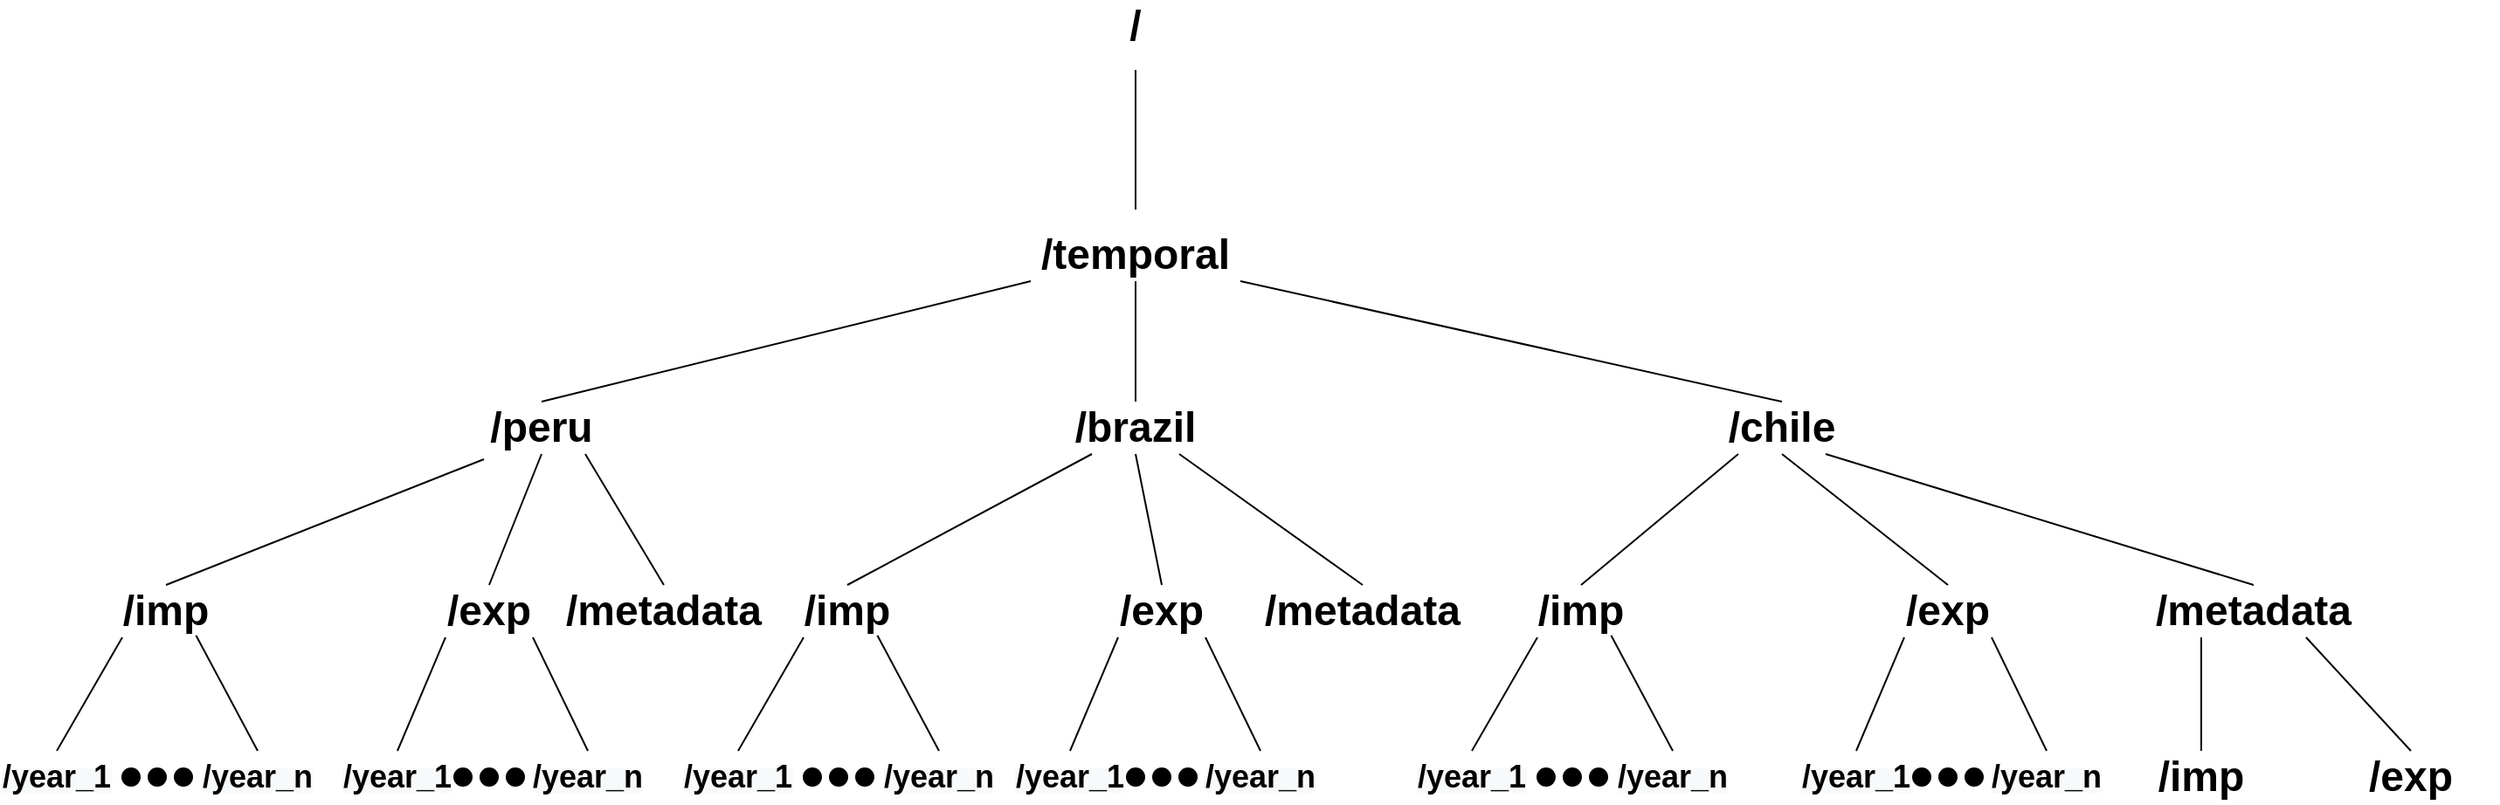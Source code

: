 <mxfile version="17.2.4" type="device"><diagram name="Page-1" id="10a91c8b-09ff-31b1-d368-03940ed4cc9e"><mxGraphModel dx="2681" dy="797" grid="1" gridSize="10" guides="1" tooltips="1" connect="1" arrows="1" fold="1" page="1" pageScale="1" pageWidth="1100" pageHeight="850" background="none" math="0" shadow="0"><root><mxCell id="0"/><mxCell id="1" parent="0"/><mxCell id="62893188c0fa7362-5" value="" style="rounded=0;html=1;labelBackgroundColor=none;startArrow=none;startFill=0;startSize=5;endArrow=none;endFill=0;endSize=5;jettySize=auto;orthogonalLoop=1;strokeWidth=1;fontFamily=Verdana;fontSize=12" parent="1" edge="1"><mxGeometry x="-0.359" y="-11" relative="1" as="geometry"><mxPoint as="offset"/><mxPoint x="490" y="100" as="sourcePoint"/><mxPoint x="490" y="180" as="targetPoint"/></mxGeometry></mxCell><mxCell id="62893188c0fa7362-14" value="" style="rounded=0;html=1;labelBackgroundColor=none;startArrow=none;startFill=0;startSize=5;endArrow=none;endFill=0;endSize=5;jettySize=auto;orthogonalLoop=1;strokeWidth=1;fontFamily=Verdana;fontSize=12;exitX=0;exitY=1;exitDx=0;exitDy=0;entryX=0.5;entryY=0;entryDx=0;entryDy=0;" parent="1" source="GiCoj8ulT7M_KBGrPp-r-3" target="GiCoj8ulT7M_KBGrPp-r-5" edge="1"><mxGeometry x="-0.2" y="-14" relative="1" as="geometry"><mxPoint as="offset"/><mxPoint x="440" y="230" as="sourcePoint"/><mxPoint x="330" y="280" as="targetPoint"/></mxGeometry></mxCell><mxCell id="62893188c0fa7362-15" value="" style="rounded=0;html=1;labelBackgroundColor=none;startArrow=none;startFill=0;startSize=5;endArrow=none;endFill=0;endSize=5;jettySize=auto;orthogonalLoop=1;strokeWidth=1;fontFamily=Verdana;fontSize=12;exitX=0.5;exitY=1;exitDx=0;exitDy=0;entryX=0.5;entryY=0;entryDx=0;entryDy=0;" parent="1" source="GiCoj8ulT7M_KBGrPp-r-3" target="GiCoj8ulT7M_KBGrPp-r-7" edge="1"><mxGeometry x="-0.2" y="14" relative="1" as="geometry"><mxPoint as="offset"/><mxPoint x="520" y="230" as="sourcePoint"/><mxPoint x="490" y="280" as="targetPoint"/></mxGeometry></mxCell><mxCell id="GiCoj8ulT7M_KBGrPp-r-1" value="&lt;font style=&quot;font-size: 24px&quot;&gt;&lt;b&gt;/&lt;/b&gt;&lt;/font&gt;" style="text;html=1;strokeColor=none;fillColor=none;align=center;verticalAlign=middle;whiteSpace=wrap;rounded=0;" parent="1" vertex="1"><mxGeometry x="460" y="60" width="60" height="30" as="geometry"/></mxCell><mxCell id="GiCoj8ulT7M_KBGrPp-r-3" value="&lt;font style=&quot;font-size: 24px&quot;&gt;&lt;b&gt;/temporal&lt;/b&gt;&lt;/font&gt;" style="text;html=1;strokeColor=none;fillColor=none;align=center;verticalAlign=middle;whiteSpace=wrap;rounded=0;" parent="1" vertex="1"><mxGeometry x="430" y="191" width="120" height="30" as="geometry"/></mxCell><mxCell id="GiCoj8ulT7M_KBGrPp-r-5" value="&lt;font style=&quot;font-size: 24px&quot;&gt;&lt;b&gt;/peru&lt;/b&gt;&lt;/font&gt;" style="text;html=1;strokeColor=none;fillColor=none;align=center;verticalAlign=middle;whiteSpace=wrap;rounded=0;" parent="1" vertex="1"><mxGeometry x="100" y="290" width="100" height="30" as="geometry"/></mxCell><mxCell id="GiCoj8ulT7M_KBGrPp-r-6" value="" style="rounded=0;html=1;labelBackgroundColor=none;startArrow=none;startFill=0;startSize=5;endArrow=none;endFill=0;endSize=5;jettySize=auto;orthogonalLoop=1;strokeWidth=1;fontFamily=Verdana;fontSize=12;exitX=1;exitY=1;exitDx=0;exitDy=0;entryX=0.5;entryY=0;entryDx=0;entryDy=0;" parent="1" source="GiCoj8ulT7M_KBGrPp-r-3" target="GiCoj8ulT7M_KBGrPp-r-8" edge="1"><mxGeometry x="-0.2" y="-14" relative="1" as="geometry"><mxPoint as="offset"/><mxPoint x="440" y="231" as="sourcePoint"/><mxPoint x="670" y="280" as="targetPoint"/></mxGeometry></mxCell><mxCell id="GiCoj8ulT7M_KBGrPp-r-7" value="&lt;font style=&quot;font-size: 24px&quot;&gt;&lt;b&gt;/brazil&lt;/b&gt;&lt;/font&gt;" style="text;html=1;strokeColor=none;fillColor=none;align=center;verticalAlign=middle;whiteSpace=wrap;rounded=0;" parent="1" vertex="1"><mxGeometry x="440" y="290" width="100" height="30" as="geometry"/></mxCell><mxCell id="GiCoj8ulT7M_KBGrPp-r-8" value="&lt;font style=&quot;font-size: 24px&quot;&gt;&lt;b&gt;/chile&lt;/b&gt;&lt;/font&gt;" style="text;html=1;strokeColor=none;fillColor=none;align=center;verticalAlign=middle;whiteSpace=wrap;rounded=0;" parent="1" vertex="1"><mxGeometry x="810" y="290" width="100" height="30" as="geometry"/></mxCell><mxCell id="GiCoj8ulT7M_KBGrPp-r-14" value="&lt;font style=&quot;font-size: 24px&quot;&gt;&lt;b&gt;/imp&lt;/b&gt;&lt;/font&gt;" style="text;html=1;strokeColor=none;fillColor=none;align=center;verticalAlign=middle;whiteSpace=wrap;rounded=0;" parent="1" vertex="1"><mxGeometry x="1050" y="490" width="100" height="30" as="geometry"/></mxCell><mxCell id="GiCoj8ulT7M_KBGrPp-r-16" value="&lt;font style=&quot;font-size: 24px&quot;&gt;&lt;b&gt;/exp&lt;/b&gt;&lt;/font&gt;" style="text;html=1;strokeColor=none;fillColor=none;align=center;verticalAlign=middle;whiteSpace=wrap;rounded=0;" parent="1" vertex="1"><mxGeometry x="1170" y="490" width="100" height="30" as="geometry"/></mxCell><mxCell id="GiCoj8ulT7M_KBGrPp-r-19" value="&lt;font style=&quot;font-size: 24px&quot;&gt;&lt;b&gt;/metadata&lt;/b&gt;&lt;/font&gt;" style="text;html=1;strokeColor=none;fillColor=none;align=center;verticalAlign=middle;whiteSpace=wrap;rounded=0;" parent="1" vertex="1"><mxGeometry x="1070" y="395" width="120" height="30" as="geometry"/></mxCell><mxCell id="GiCoj8ulT7M_KBGrPp-r-20" value="&lt;font style=&quot;font-size: 24px&quot;&gt;&lt;b&gt;/metadata&lt;/b&gt;&lt;/font&gt;" style="text;html=1;strokeColor=none;fillColor=none;align=center;verticalAlign=middle;whiteSpace=wrap;rounded=0;" parent="1" vertex="1"><mxGeometry x="560" y="395" width="120" height="30" as="geometry"/></mxCell><mxCell id="GiCoj8ulT7M_KBGrPp-r-22" value="" style="rounded=0;html=1;labelBackgroundColor=none;startArrow=none;startFill=0;startSize=5;endArrow=none;endFill=0;endSize=5;jettySize=auto;orthogonalLoop=1;strokeWidth=1;fontFamily=Verdana;fontSize=12;exitX=0.75;exitY=1;exitDx=0;exitDy=0;entryX=0.5;entryY=0;entryDx=0;entryDy=0;" parent="1" source="GiCoj8ulT7M_KBGrPp-r-5" target="GiCoj8ulT7M_KBGrPp-r-21" edge="1"><mxGeometry x="-0.284" y="12" relative="1" as="geometry"><mxPoint as="offset"/><mxPoint x="210" y="330" as="sourcePoint"/><mxPoint x="290" y="420" as="targetPoint"/></mxGeometry></mxCell><mxCell id="GiCoj8ulT7M_KBGrPp-r-26" value="" style="rounded=0;html=1;labelBackgroundColor=none;startArrow=none;startFill=0;startSize=5;endArrow=none;endFill=0;endSize=5;jettySize=auto;orthogonalLoop=1;strokeWidth=1;fontFamily=Verdana;fontSize=12;exitX=0.75;exitY=1;exitDx=0;exitDy=0;entryX=0.5;entryY=0;entryDx=0;entryDy=0;" parent="1" source="GiCoj8ulT7M_KBGrPp-r-7" target="GiCoj8ulT7M_KBGrPp-r-20" edge="1"><mxGeometry x="-0.2" y="14" relative="1" as="geometry"><mxPoint as="offset"/><mxPoint x="520" y="251" as="sourcePoint"/><mxPoint x="520" y="320" as="targetPoint"/></mxGeometry></mxCell><mxCell id="GiCoj8ulT7M_KBGrPp-r-27" value="" style="rounded=0;html=1;labelBackgroundColor=none;startArrow=none;startFill=0;startSize=5;endArrow=none;endFill=0;endSize=5;jettySize=auto;orthogonalLoop=1;strokeWidth=1;fontFamily=Verdana;fontSize=12;exitX=0.5;exitY=1;exitDx=0;exitDy=0;entryX=0.5;entryY=0;entryDx=0;entryDy=0;" parent="1" source="GiCoj8ulT7M_KBGrPp-r-8" target="dWImugO-Nx44Brqy63pq-47" edge="1"><mxGeometry x="-0.2" y="14" relative="1" as="geometry"><mxPoint as="offset"/><mxPoint x="720" y="261" as="sourcePoint"/><mxPoint x="864" y="395.99" as="targetPoint"/></mxGeometry></mxCell><mxCell id="GiCoj8ulT7M_KBGrPp-r-28" value="" style="rounded=0;html=1;labelBackgroundColor=none;startArrow=none;startFill=0;startSize=5;endArrow=none;endFill=0;endSize=5;jettySize=auto;orthogonalLoop=1;strokeWidth=1;fontFamily=Verdana;fontSize=12;exitX=0.25;exitY=1;exitDx=0;exitDy=0;entryX=0.5;entryY=0;entryDx=0;entryDy=0;" parent="1" source="GiCoj8ulT7M_KBGrPp-r-8" target="dWImugO-Nx44Brqy63pq-56" edge="1"><mxGeometry x="-0.2" y="14" relative="1" as="geometry"><mxPoint as="offset"/><mxPoint x="730" y="271" as="sourcePoint"/><mxPoint x="750" y="395" as="targetPoint"/></mxGeometry></mxCell><mxCell id="GiCoj8ulT7M_KBGrPp-r-29" value="" style="rounded=0;html=1;labelBackgroundColor=none;startArrow=none;startFill=0;startSize=5;endArrow=none;endFill=0;endSize=5;jettySize=auto;orthogonalLoop=1;strokeWidth=1;fontFamily=Verdana;fontSize=12;exitX=0.75;exitY=1;exitDx=0;exitDy=0;entryX=0.5;entryY=0;entryDx=0;entryDy=0;" parent="1" source="GiCoj8ulT7M_KBGrPp-r-8" target="GiCoj8ulT7M_KBGrPp-r-19" edge="1"><mxGeometry x="-0.2" y="14" relative="1" as="geometry"><mxPoint as="offset"/><mxPoint x="740" y="281" as="sourcePoint"/><mxPoint x="740" y="350" as="targetPoint"/></mxGeometry></mxCell><mxCell id="GiCoj8ulT7M_KBGrPp-r-30" value="" style="rounded=0;html=1;labelBackgroundColor=none;startArrow=none;startFill=0;startSize=5;endArrow=none;endFill=0;endSize=5;jettySize=auto;orthogonalLoop=1;strokeWidth=1;fontFamily=Verdana;fontSize=12;exitX=0.25;exitY=1;exitDx=0;exitDy=0;entryX=0.5;entryY=0;entryDx=0;entryDy=0;" parent="1" source="GiCoj8ulT7M_KBGrPp-r-19" target="GiCoj8ulT7M_KBGrPp-r-14" edge="1"><mxGeometry x="-0.2" y="14" relative="1" as="geometry"><mxPoint as="offset"/><mxPoint x="750" y="291" as="sourcePoint"/><mxPoint x="750" y="360" as="targetPoint"/></mxGeometry></mxCell><mxCell id="GiCoj8ulT7M_KBGrPp-r-31" value="" style="rounded=0;html=1;labelBackgroundColor=none;startArrow=none;startFill=0;startSize=5;endArrow=none;endFill=0;endSize=5;jettySize=auto;orthogonalLoop=1;strokeWidth=1;fontFamily=Verdana;fontSize=12;exitX=0.75;exitY=1;exitDx=0;exitDy=0;entryX=0.5;entryY=0;entryDx=0;entryDy=0;" parent="1" source="GiCoj8ulT7M_KBGrPp-r-19" target="GiCoj8ulT7M_KBGrPp-r-16" edge="1"><mxGeometry x="-0.2" y="14" relative="1" as="geometry"><mxPoint as="offset"/><mxPoint x="760" y="301" as="sourcePoint"/><mxPoint x="760" y="370" as="targetPoint"/></mxGeometry></mxCell><mxCell id="dWImugO-Nx44Brqy63pq-16" value="" style="group" vertex="1" connectable="0" parent="1"><mxGeometry x="-160" y="395" width="180" height="125" as="geometry"/></mxCell><mxCell id="GiCoj8ulT7M_KBGrPp-r-11" value="&lt;font style=&quot;font-size: 24px&quot;&gt;&lt;b&gt;/imp&lt;/b&gt;&lt;/font&gt;" style="text;html=1;strokeColor=none;fillColor=none;align=center;verticalAlign=middle;whiteSpace=wrap;rounded=0;" parent="dWImugO-Nx44Brqy63pq-16" vertex="1"><mxGeometry x="45" width="100" height="30" as="geometry"/></mxCell><mxCell id="GiCoj8ulT7M_KBGrPp-r-33" value="" style="rounded=0;html=1;labelBackgroundColor=none;startArrow=none;startFill=0;startSize=5;endArrow=none;endFill=0;endSize=5;jettySize=auto;orthogonalLoop=1;strokeWidth=1;fontFamily=Verdana;fontSize=12;exitX=0.25;exitY=1;exitDx=0;exitDy=0;entryX=0.5;entryY=0;entryDx=0;entryDy=0;" parent="dWImugO-Nx44Brqy63pq-16" source="GiCoj8ulT7M_KBGrPp-r-11" target="GiCoj8ulT7M_KBGrPp-r-34" edge="1"><mxGeometry x="-0.2" y="-14" relative="1" as="geometry"><mxPoint as="offset"/><mxPoint x="132" y="39" as="sourcePoint"/><mxPoint x="95" y="55" as="targetPoint"/></mxGeometry></mxCell><mxCell id="GiCoj8ulT7M_KBGrPp-r-34" value="&lt;b style=&quot;color: rgb(0 , 0 , 0) ; font-family: &amp;#34;helvetica&amp;#34; ; font-style: normal ; letter-spacing: normal ; text-align: center ; text-indent: 0px ; text-transform: none ; word-spacing: 0px ; background-color: rgb(248 , 249 , 250)&quot;&gt;&lt;font style=&quot;font-size: 18px&quot;&gt;/year_1&lt;/font&gt;&lt;/b&gt;" style="text;html=1;strokeColor=none;fillColor=none;align=center;verticalAlign=middle;whiteSpace=wrap;rounded=0;" parent="dWImugO-Nx44Brqy63pq-16" vertex="1"><mxGeometry y="95" width="65" height="30" as="geometry"/></mxCell><mxCell id="dWImugO-Nx44Brqy63pq-1" value="&lt;b style=&quot;color: rgb(0 , 0 , 0) ; font-family: &amp;#34;helvetica&amp;#34; ; font-style: normal ; letter-spacing: normal ; text-align: center ; text-indent: 0px ; text-transform: none ; word-spacing: 0px ; background-color: rgb(248 , 249 , 250)&quot;&gt;&lt;font style=&quot;font-size: 18px&quot;&gt;/year_n&lt;/font&gt;&lt;/b&gt;" style="text;html=1;strokeColor=none;fillColor=none;align=center;verticalAlign=middle;whiteSpace=wrap;rounded=0;" vertex="1" parent="dWImugO-Nx44Brqy63pq-16"><mxGeometry x="115" y="95" width="65" height="30" as="geometry"/></mxCell><mxCell id="dWImugO-Nx44Brqy63pq-2" value="" style="endArrow=none;html=1;rounded=0;entryX=0.5;entryY=0;entryDx=0;entryDy=0;exitX=0.672;exitY=0.962;exitDx=0;exitDy=0;exitPerimeter=0;" edge="1" parent="dWImugO-Nx44Brqy63pq-16" source="GiCoj8ulT7M_KBGrPp-r-11" target="dWImugO-Nx44Brqy63pq-1"><mxGeometry width="50" height="50" relative="1" as="geometry"><mxPoint x="115" y="35" as="sourcePoint"/><mxPoint x="505" y="-15" as="targetPoint"/></mxGeometry></mxCell><mxCell id="dWImugO-Nx44Brqy63pq-5" value="" style="ellipse;whiteSpace=wrap;html=1;aspect=fixed;shadow=0;fillColor=#000000;" vertex="1" parent="dWImugO-Nx44Brqy63pq-16"><mxGeometry x="85" y="105" width="10" height="10" as="geometry"/></mxCell><mxCell id="dWImugO-Nx44Brqy63pq-6" value="" style="ellipse;whiteSpace=wrap;html=1;aspect=fixed;shadow=0;fillColor=#000000;" vertex="1" parent="dWImugO-Nx44Brqy63pq-16"><mxGeometry x="100" y="105" width="10" height="10" as="geometry"/></mxCell><mxCell id="dWImugO-Nx44Brqy63pq-7" value="" style="ellipse;whiteSpace=wrap;html=1;aspect=fixed;shadow=0;fillColor=#000000;" vertex="1" parent="dWImugO-Nx44Brqy63pq-16"><mxGeometry x="70" y="105" width="10" height="10" as="geometry"/></mxCell><mxCell id="dWImugO-Nx44Brqy63pq-24" value="" style="group" vertex="1" connectable="0" parent="1"><mxGeometry x="35" y="395" width="245" height="125" as="geometry"/></mxCell><mxCell id="GiCoj8ulT7M_KBGrPp-r-9" value="" style="rounded=0;html=1;labelBackgroundColor=none;startArrow=none;startFill=0;startSize=5;endArrow=none;endFill=0;endSize=5;jettySize=auto;orthogonalLoop=1;strokeWidth=1;fontFamily=Verdana;fontSize=12;exitX=0.17;exitY=1.1;exitDx=0;exitDy=0;entryX=0.5;entryY=0;entryDx=0;entryDy=0;exitPerimeter=0;" parent="dWImugO-Nx44Brqy63pq-24" source="GiCoj8ulT7M_KBGrPp-r-5" target="GiCoj8ulT7M_KBGrPp-r-11" edge="1"><mxGeometry x="-0.2" y="-14" relative="1" as="geometry"><mxPoint as="offset"/><mxPoint x="215" y="-75" as="sourcePoint"/><mxPoint x="115" y="-6" as="targetPoint"/></mxGeometry></mxCell><mxCell id="GiCoj8ulT7M_KBGrPp-r-18" value="&lt;font style=&quot;font-size: 24px&quot;&gt;&lt;b&gt;/exp&lt;/b&gt;&lt;/font&gt;" style="text;html=1;strokeColor=none;fillColor=none;align=center;verticalAlign=middle;whiteSpace=wrap;rounded=0;" parent="dWImugO-Nx44Brqy63pq-24" vertex="1"><mxGeometry x="35" width="100" height="30" as="geometry"/></mxCell><mxCell id="dWImugO-Nx44Brqy63pq-17" value="" style="rounded=0;html=1;labelBackgroundColor=none;startArrow=none;startFill=0;startSize=5;endArrow=none;endFill=0;endSize=5;jettySize=auto;orthogonalLoop=1;strokeWidth=1;fontFamily=Verdana;fontSize=12;exitX=0.25;exitY=1;exitDx=0;exitDy=0;entryX=0.5;entryY=0;entryDx=0;entryDy=0;" edge="1" parent="dWImugO-Nx44Brqy63pq-24" target="dWImugO-Nx44Brqy63pq-18" source="GiCoj8ulT7M_KBGrPp-r-18"><mxGeometry x="-0.2" y="-14" relative="1" as="geometry"><mxPoint as="offset"/><mxPoint x="95" y="31.14" as="sourcePoint"/><mxPoint x="230" y="-333.86" as="targetPoint"/></mxGeometry></mxCell><mxCell id="dWImugO-Nx44Brqy63pq-18" value="&lt;b style=&quot;color: rgb(0 , 0 , 0) ; font-family: &amp;#34;helvetica&amp;#34; ; font-style: normal ; letter-spacing: normal ; text-align: center ; text-indent: 0px ; text-transform: none ; word-spacing: 0px ; background-color: rgb(248 , 249 , 250)&quot;&gt;&lt;font style=&quot;font-size: 18px&quot;&gt;/year_1&lt;/font&gt;&lt;/b&gt;" style="text;html=1;strokeColor=none;fillColor=none;align=center;verticalAlign=middle;whiteSpace=wrap;rounded=0;" vertex="1" parent="dWImugO-Nx44Brqy63pq-24"><mxGeometry y="95" width="65" height="30" as="geometry"/></mxCell><mxCell id="dWImugO-Nx44Brqy63pq-19" value="&lt;b style=&quot;color: rgb(0 , 0 , 0) ; font-family: &amp;#34;helvetica&amp;#34; ; font-style: normal ; letter-spacing: normal ; text-align: center ; text-indent: 0px ; text-transform: none ; word-spacing: 0px ; background-color: rgb(248 , 249 , 250)&quot;&gt;&lt;font style=&quot;font-size: 18px&quot;&gt;/year_n&lt;/font&gt;&lt;/b&gt;" style="text;html=1;strokeColor=none;fillColor=none;align=center;verticalAlign=middle;whiteSpace=wrap;rounded=0;" vertex="1" parent="dWImugO-Nx44Brqy63pq-24"><mxGeometry x="109" y="95" width="65" height="30" as="geometry"/></mxCell><mxCell id="dWImugO-Nx44Brqy63pq-20" value="" style="endArrow=none;html=1;rounded=0;entryX=0.5;entryY=0;entryDx=0;entryDy=0;exitX=0.75;exitY=1;exitDx=0;exitDy=0;" edge="1" parent="dWImugO-Nx44Brqy63pq-24" target="dWImugO-Nx44Brqy63pq-19" source="GiCoj8ulT7M_KBGrPp-r-18"><mxGeometry width="50" height="50" relative="1" as="geometry"><mxPoint x="137.2" y="30" as="sourcePoint"/><mxPoint x="640" y="-403.86" as="targetPoint"/></mxGeometry></mxCell><mxCell id="dWImugO-Nx44Brqy63pq-21" value="" style="ellipse;whiteSpace=wrap;html=1;aspect=fixed;shadow=0;fillColor=#000000;" vertex="1" parent="dWImugO-Nx44Brqy63pq-24"><mxGeometry x="80" y="105" width="10" height="10" as="geometry"/></mxCell><mxCell id="dWImugO-Nx44Brqy63pq-22" value="" style="ellipse;whiteSpace=wrap;html=1;aspect=fixed;shadow=0;fillColor=#000000;" vertex="1" parent="dWImugO-Nx44Brqy63pq-24"><mxGeometry x="95" y="105" width="10" height="10" as="geometry"/></mxCell><mxCell id="dWImugO-Nx44Brqy63pq-23" value="" style="ellipse;whiteSpace=wrap;html=1;aspect=fixed;shadow=0;fillColor=#000000;" vertex="1" parent="dWImugO-Nx44Brqy63pq-24"><mxGeometry x="65" y="105" width="10" height="10" as="geometry"/></mxCell><mxCell id="GiCoj8ulT7M_KBGrPp-r-21" value="&lt;font style=&quot;font-size: 24px&quot;&gt;&lt;b&gt;/metadata&lt;/b&gt;&lt;/font&gt;" style="text;html=1;strokeColor=none;fillColor=none;align=center;verticalAlign=middle;whiteSpace=wrap;rounded=0;" parent="dWImugO-Nx44Brqy63pq-24" vertex="1"><mxGeometry x="125" width="120" height="30" as="geometry"/></mxCell><mxCell id="62893188c0fa7362-19" value="" style="rounded=0;html=1;labelBackgroundColor=none;startArrow=none;startFill=0;startSize=5;endArrow=none;endFill=0;endSize=5;jettySize=auto;orthogonalLoop=1;strokeWidth=1;fontFamily=Verdana;fontSize=12;exitX=0.5;exitY=1;exitDx=0;exitDy=0;entryX=0.5;entryY=0;entryDx=0;entryDy=0;" parent="1" source="GiCoj8ulT7M_KBGrPp-r-5" target="GiCoj8ulT7M_KBGrPp-r-18" edge="1"><mxGeometry x="-0.284" y="12" relative="1" as="geometry"><mxPoint as="offset"/><mxPoint x="339.348" y="-55" as="sourcePoint"/><mxPoint x="245" y="-5" as="targetPoint"/></mxGeometry></mxCell><mxCell id="dWImugO-Nx44Brqy63pq-25" value="" style="group" vertex="1" connectable="0" parent="1"><mxGeometry x="420" y="395" width="174" height="125" as="geometry"/></mxCell><mxCell id="dWImugO-Nx44Brqy63pq-27" value="&lt;font style=&quot;font-size: 24px&quot;&gt;&lt;b&gt;/exp&lt;/b&gt;&lt;/font&gt;" style="text;html=1;strokeColor=none;fillColor=none;align=center;verticalAlign=middle;whiteSpace=wrap;rounded=0;" vertex="1" parent="dWImugO-Nx44Brqy63pq-25"><mxGeometry x="35" width="100" height="30" as="geometry"/></mxCell><mxCell id="dWImugO-Nx44Brqy63pq-28" value="" style="rounded=0;html=1;labelBackgroundColor=none;startArrow=none;startFill=0;startSize=5;endArrow=none;endFill=0;endSize=5;jettySize=auto;orthogonalLoop=1;strokeWidth=1;fontFamily=Verdana;fontSize=12;exitX=0.25;exitY=1;exitDx=0;exitDy=0;entryX=0.5;entryY=0;entryDx=0;entryDy=0;" edge="1" parent="dWImugO-Nx44Brqy63pq-25" source="dWImugO-Nx44Brqy63pq-27" target="dWImugO-Nx44Brqy63pq-29"><mxGeometry x="-0.2" y="-14" relative="1" as="geometry"><mxPoint as="offset"/><mxPoint x="95" y="31.14" as="sourcePoint"/><mxPoint x="230" y="-333.86" as="targetPoint"/></mxGeometry></mxCell><mxCell id="dWImugO-Nx44Brqy63pq-29" value="&lt;b style=&quot;color: rgb(0 , 0 , 0) ; font-family: &amp;#34;helvetica&amp;#34; ; font-style: normal ; letter-spacing: normal ; text-align: center ; text-indent: 0px ; text-transform: none ; word-spacing: 0px ; background-color: rgb(248 , 249 , 250)&quot;&gt;&lt;font style=&quot;font-size: 18px&quot;&gt;/year_1&lt;/font&gt;&lt;/b&gt;" style="text;html=1;strokeColor=none;fillColor=none;align=center;verticalAlign=middle;whiteSpace=wrap;rounded=0;" vertex="1" parent="dWImugO-Nx44Brqy63pq-25"><mxGeometry y="95" width="65" height="30" as="geometry"/></mxCell><mxCell id="dWImugO-Nx44Brqy63pq-30" value="&lt;b style=&quot;color: rgb(0 , 0 , 0) ; font-family: &amp;#34;helvetica&amp;#34; ; font-style: normal ; letter-spacing: normal ; text-align: center ; text-indent: 0px ; text-transform: none ; word-spacing: 0px ; background-color: rgb(248 , 249 , 250)&quot;&gt;&lt;font style=&quot;font-size: 18px&quot;&gt;/year_n&lt;/font&gt;&lt;/b&gt;" style="text;html=1;strokeColor=none;fillColor=none;align=center;verticalAlign=middle;whiteSpace=wrap;rounded=0;" vertex="1" parent="dWImugO-Nx44Brqy63pq-25"><mxGeometry x="109" y="95" width="65" height="30" as="geometry"/></mxCell><mxCell id="dWImugO-Nx44Brqy63pq-31" value="" style="endArrow=none;html=1;rounded=0;entryX=0.5;entryY=0;entryDx=0;entryDy=0;exitX=0.75;exitY=1;exitDx=0;exitDy=0;" edge="1" parent="dWImugO-Nx44Brqy63pq-25" source="dWImugO-Nx44Brqy63pq-27" target="dWImugO-Nx44Brqy63pq-30"><mxGeometry width="50" height="50" relative="1" as="geometry"><mxPoint x="137.2" y="30" as="sourcePoint"/><mxPoint x="640" y="-403.86" as="targetPoint"/></mxGeometry></mxCell><mxCell id="dWImugO-Nx44Brqy63pq-32" value="" style="ellipse;whiteSpace=wrap;html=1;aspect=fixed;shadow=0;fillColor=#000000;" vertex="1" parent="dWImugO-Nx44Brqy63pq-25"><mxGeometry x="80" y="105" width="10" height="10" as="geometry"/></mxCell><mxCell id="dWImugO-Nx44Brqy63pq-33" value="" style="ellipse;whiteSpace=wrap;html=1;aspect=fixed;shadow=0;fillColor=#000000;" vertex="1" parent="dWImugO-Nx44Brqy63pq-25"><mxGeometry x="95" y="105" width="10" height="10" as="geometry"/></mxCell><mxCell id="dWImugO-Nx44Brqy63pq-34" value="" style="ellipse;whiteSpace=wrap;html=1;aspect=fixed;shadow=0;fillColor=#000000;" vertex="1" parent="dWImugO-Nx44Brqy63pq-25"><mxGeometry x="65" y="105" width="10" height="10" as="geometry"/></mxCell><mxCell id="dWImugO-Nx44Brqy63pq-26" value="" style="rounded=0;html=1;labelBackgroundColor=none;startArrow=none;startFill=0;startSize=5;endArrow=none;endFill=0;endSize=5;jettySize=auto;orthogonalLoop=1;strokeWidth=1;fontFamily=Verdana;fontSize=12;exitX=0.5;exitY=1;exitDx=0;exitDy=0;entryX=0.5;entryY=0;entryDx=0;entryDy=0;" edge="1" parent="1" source="GiCoj8ulT7M_KBGrPp-r-7" target="dWImugO-Nx44Brqy63pq-27"><mxGeometry x="-0.2" y="-14" relative="1" as="geometry"><mxPoint as="offset"/><mxPoint x="615" y="305" as="sourcePoint"/><mxPoint x="515" y="374" as="targetPoint"/></mxGeometry></mxCell><mxCell id="dWImugO-Nx44Brqy63pq-36" value="" style="group" vertex="1" connectable="0" parent="1"><mxGeometry x="230" y="395" width="180" height="125" as="geometry"/></mxCell><mxCell id="dWImugO-Nx44Brqy63pq-37" value="&lt;font style=&quot;font-size: 24px&quot;&gt;&lt;b&gt;/imp&lt;/b&gt;&lt;/font&gt;" style="text;html=1;strokeColor=none;fillColor=none;align=center;verticalAlign=middle;whiteSpace=wrap;rounded=0;" vertex="1" parent="dWImugO-Nx44Brqy63pq-36"><mxGeometry x="45" width="100" height="30" as="geometry"/></mxCell><mxCell id="dWImugO-Nx44Brqy63pq-38" value="" style="rounded=0;html=1;labelBackgroundColor=none;startArrow=none;startFill=0;startSize=5;endArrow=none;endFill=0;endSize=5;jettySize=auto;orthogonalLoop=1;strokeWidth=1;fontFamily=Verdana;fontSize=12;exitX=0.25;exitY=1;exitDx=0;exitDy=0;entryX=0.5;entryY=0;entryDx=0;entryDy=0;" edge="1" parent="dWImugO-Nx44Brqy63pq-36" source="dWImugO-Nx44Brqy63pq-37" target="dWImugO-Nx44Brqy63pq-39"><mxGeometry x="-0.2" y="-14" relative="1" as="geometry"><mxPoint as="offset"/><mxPoint x="132" y="39" as="sourcePoint"/><mxPoint x="95" y="55" as="targetPoint"/></mxGeometry></mxCell><mxCell id="dWImugO-Nx44Brqy63pq-39" value="&lt;b style=&quot;color: rgb(0 , 0 , 0) ; font-family: &amp;#34;helvetica&amp;#34; ; font-style: normal ; letter-spacing: normal ; text-align: center ; text-indent: 0px ; text-transform: none ; word-spacing: 0px ; background-color: rgb(248 , 249 , 250)&quot;&gt;&lt;font style=&quot;font-size: 18px&quot;&gt;/year_1&lt;/font&gt;&lt;/b&gt;" style="text;html=1;strokeColor=none;fillColor=none;align=center;verticalAlign=middle;whiteSpace=wrap;rounded=0;" vertex="1" parent="dWImugO-Nx44Brqy63pq-36"><mxGeometry y="95" width="65" height="30" as="geometry"/></mxCell><mxCell id="dWImugO-Nx44Brqy63pq-40" value="&lt;b style=&quot;color: rgb(0 , 0 , 0) ; font-family: &amp;#34;helvetica&amp;#34; ; font-style: normal ; letter-spacing: normal ; text-align: center ; text-indent: 0px ; text-transform: none ; word-spacing: 0px ; background-color: rgb(248 , 249 , 250)&quot;&gt;&lt;font style=&quot;font-size: 18px&quot;&gt;/year_n&lt;/font&gt;&lt;/b&gt;" style="text;html=1;strokeColor=none;fillColor=none;align=center;verticalAlign=middle;whiteSpace=wrap;rounded=0;" vertex="1" parent="dWImugO-Nx44Brqy63pq-36"><mxGeometry x="115" y="95" width="65" height="30" as="geometry"/></mxCell><mxCell id="dWImugO-Nx44Brqy63pq-41" value="" style="endArrow=none;html=1;rounded=0;entryX=0.5;entryY=0;entryDx=0;entryDy=0;exitX=0.672;exitY=0.962;exitDx=0;exitDy=0;exitPerimeter=0;" edge="1" parent="dWImugO-Nx44Brqy63pq-36" source="dWImugO-Nx44Brqy63pq-37" target="dWImugO-Nx44Brqy63pq-40"><mxGeometry width="50" height="50" relative="1" as="geometry"><mxPoint x="115" y="35" as="sourcePoint"/><mxPoint x="505" y="-15" as="targetPoint"/></mxGeometry></mxCell><mxCell id="dWImugO-Nx44Brqy63pq-42" value="" style="ellipse;whiteSpace=wrap;html=1;aspect=fixed;shadow=0;fillColor=#000000;" vertex="1" parent="dWImugO-Nx44Brqy63pq-36"><mxGeometry x="85" y="105" width="10" height="10" as="geometry"/></mxCell><mxCell id="dWImugO-Nx44Brqy63pq-43" value="" style="ellipse;whiteSpace=wrap;html=1;aspect=fixed;shadow=0;fillColor=#000000;" vertex="1" parent="dWImugO-Nx44Brqy63pq-36"><mxGeometry x="100" y="105" width="10" height="10" as="geometry"/></mxCell><mxCell id="dWImugO-Nx44Brqy63pq-44" value="" style="ellipse;whiteSpace=wrap;html=1;aspect=fixed;shadow=0;fillColor=#000000;" vertex="1" parent="dWImugO-Nx44Brqy63pq-36"><mxGeometry x="70" y="105" width="10" height="10" as="geometry"/></mxCell><mxCell id="dWImugO-Nx44Brqy63pq-45" value="" style="rounded=0;html=1;labelBackgroundColor=none;startArrow=none;startFill=0;startSize=5;endArrow=none;endFill=0;endSize=5;jettySize=auto;orthogonalLoop=1;strokeWidth=1;fontFamily=Verdana;fontSize=12;exitX=0.25;exitY=1;exitDx=0;exitDy=0;entryX=0.5;entryY=0;entryDx=0;entryDy=0;" edge="1" parent="1" source="GiCoj8ulT7M_KBGrPp-r-7" target="dWImugO-Nx44Brqy63pq-37"><mxGeometry x="-0.2" y="-14" relative="1" as="geometry"><mxPoint as="offset"/><mxPoint x="500" y="330" as="sourcePoint"/><mxPoint x="525" y="405" as="targetPoint"/></mxGeometry></mxCell><mxCell id="dWImugO-Nx44Brqy63pq-46" value="" style="group" vertex="1" connectable="0" parent="1"><mxGeometry x="870" y="395" width="174" height="125" as="geometry"/></mxCell><mxCell id="dWImugO-Nx44Brqy63pq-47" value="&lt;font style=&quot;font-size: 24px&quot;&gt;&lt;b&gt;/exp&lt;/b&gt;&lt;/font&gt;" style="text;html=1;strokeColor=none;fillColor=none;align=center;verticalAlign=middle;whiteSpace=wrap;rounded=0;" vertex="1" parent="dWImugO-Nx44Brqy63pq-46"><mxGeometry x="35" width="100" height="30" as="geometry"/></mxCell><mxCell id="dWImugO-Nx44Brqy63pq-48" value="" style="rounded=0;html=1;labelBackgroundColor=none;startArrow=none;startFill=0;startSize=5;endArrow=none;endFill=0;endSize=5;jettySize=auto;orthogonalLoop=1;strokeWidth=1;fontFamily=Verdana;fontSize=12;exitX=0.25;exitY=1;exitDx=0;exitDy=0;entryX=0.5;entryY=0;entryDx=0;entryDy=0;" edge="1" parent="dWImugO-Nx44Brqy63pq-46" source="dWImugO-Nx44Brqy63pq-47" target="dWImugO-Nx44Brqy63pq-49"><mxGeometry x="-0.2" y="-14" relative="1" as="geometry"><mxPoint as="offset"/><mxPoint x="95" y="31.14" as="sourcePoint"/><mxPoint x="230" y="-333.86" as="targetPoint"/></mxGeometry></mxCell><mxCell id="dWImugO-Nx44Brqy63pq-49" value="&lt;b style=&quot;color: rgb(0 , 0 , 0) ; font-family: &amp;#34;helvetica&amp;#34; ; font-style: normal ; letter-spacing: normal ; text-align: center ; text-indent: 0px ; text-transform: none ; word-spacing: 0px ; background-color: rgb(248 , 249 , 250)&quot;&gt;&lt;font style=&quot;font-size: 18px&quot;&gt;/year_1&lt;/font&gt;&lt;/b&gt;" style="text;html=1;strokeColor=none;fillColor=none;align=center;verticalAlign=middle;whiteSpace=wrap;rounded=0;" vertex="1" parent="dWImugO-Nx44Brqy63pq-46"><mxGeometry y="95" width="65" height="30" as="geometry"/></mxCell><mxCell id="dWImugO-Nx44Brqy63pq-50" value="&lt;b style=&quot;color: rgb(0 , 0 , 0) ; font-family: &amp;#34;helvetica&amp;#34; ; font-style: normal ; letter-spacing: normal ; text-align: center ; text-indent: 0px ; text-transform: none ; word-spacing: 0px ; background-color: rgb(248 , 249 , 250)&quot;&gt;&lt;font style=&quot;font-size: 18px&quot;&gt;/year_n&lt;/font&gt;&lt;/b&gt;" style="text;html=1;strokeColor=none;fillColor=none;align=center;verticalAlign=middle;whiteSpace=wrap;rounded=0;" vertex="1" parent="dWImugO-Nx44Brqy63pq-46"><mxGeometry x="109" y="95" width="65" height="30" as="geometry"/></mxCell><mxCell id="dWImugO-Nx44Brqy63pq-51" value="" style="endArrow=none;html=1;rounded=0;entryX=0.5;entryY=0;entryDx=0;entryDy=0;exitX=0.75;exitY=1;exitDx=0;exitDy=0;" edge="1" parent="dWImugO-Nx44Brqy63pq-46" source="dWImugO-Nx44Brqy63pq-47" target="dWImugO-Nx44Brqy63pq-50"><mxGeometry width="50" height="50" relative="1" as="geometry"><mxPoint x="137.2" y="30" as="sourcePoint"/><mxPoint x="640" y="-403.86" as="targetPoint"/></mxGeometry></mxCell><mxCell id="dWImugO-Nx44Brqy63pq-52" value="" style="ellipse;whiteSpace=wrap;html=1;aspect=fixed;shadow=0;fillColor=#000000;" vertex="1" parent="dWImugO-Nx44Brqy63pq-46"><mxGeometry x="80" y="105" width="10" height="10" as="geometry"/></mxCell><mxCell id="dWImugO-Nx44Brqy63pq-53" value="" style="ellipse;whiteSpace=wrap;html=1;aspect=fixed;shadow=0;fillColor=#000000;" vertex="1" parent="dWImugO-Nx44Brqy63pq-46"><mxGeometry x="95" y="105" width="10" height="10" as="geometry"/></mxCell><mxCell id="dWImugO-Nx44Brqy63pq-54" value="" style="ellipse;whiteSpace=wrap;html=1;aspect=fixed;shadow=0;fillColor=#000000;" vertex="1" parent="dWImugO-Nx44Brqy63pq-46"><mxGeometry x="65" y="105" width="10" height="10" as="geometry"/></mxCell><mxCell id="dWImugO-Nx44Brqy63pq-55" value="" style="group" vertex="1" connectable="0" parent="1"><mxGeometry x="650" y="395" width="180" height="125" as="geometry"/></mxCell><mxCell id="dWImugO-Nx44Brqy63pq-56" value="&lt;font style=&quot;font-size: 24px&quot;&gt;&lt;b&gt;/imp&lt;/b&gt;&lt;/font&gt;" style="text;html=1;strokeColor=none;fillColor=none;align=center;verticalAlign=middle;whiteSpace=wrap;rounded=0;" vertex="1" parent="dWImugO-Nx44Brqy63pq-55"><mxGeometry x="45" width="100" height="30" as="geometry"/></mxCell><mxCell id="dWImugO-Nx44Brqy63pq-57" value="" style="rounded=0;html=1;labelBackgroundColor=none;startArrow=none;startFill=0;startSize=5;endArrow=none;endFill=0;endSize=5;jettySize=auto;orthogonalLoop=1;strokeWidth=1;fontFamily=Verdana;fontSize=12;exitX=0.25;exitY=1;exitDx=0;exitDy=0;entryX=0.5;entryY=0;entryDx=0;entryDy=0;" edge="1" parent="dWImugO-Nx44Brqy63pq-55" source="dWImugO-Nx44Brqy63pq-56" target="dWImugO-Nx44Brqy63pq-58"><mxGeometry x="-0.2" y="-14" relative="1" as="geometry"><mxPoint as="offset"/><mxPoint x="132" y="39" as="sourcePoint"/><mxPoint x="95" y="55" as="targetPoint"/></mxGeometry></mxCell><mxCell id="dWImugO-Nx44Brqy63pq-58" value="&lt;b style=&quot;color: rgb(0 , 0 , 0) ; font-family: &amp;#34;helvetica&amp;#34; ; font-style: normal ; letter-spacing: normal ; text-align: center ; text-indent: 0px ; text-transform: none ; word-spacing: 0px ; background-color: rgb(248 , 249 , 250)&quot;&gt;&lt;font style=&quot;font-size: 18px&quot;&gt;/year_1&lt;/font&gt;&lt;/b&gt;" style="text;html=1;strokeColor=none;fillColor=none;align=center;verticalAlign=middle;whiteSpace=wrap;rounded=0;" vertex="1" parent="dWImugO-Nx44Brqy63pq-55"><mxGeometry y="95" width="65" height="30" as="geometry"/></mxCell><mxCell id="dWImugO-Nx44Brqy63pq-59" value="&lt;b style=&quot;color: rgb(0 , 0 , 0) ; font-family: &amp;#34;helvetica&amp;#34; ; font-style: normal ; letter-spacing: normal ; text-align: center ; text-indent: 0px ; text-transform: none ; word-spacing: 0px ; background-color: rgb(248 , 249 , 250)&quot;&gt;&lt;font style=&quot;font-size: 18px&quot;&gt;/year_n&lt;/font&gt;&lt;/b&gt;" style="text;html=1;strokeColor=none;fillColor=none;align=center;verticalAlign=middle;whiteSpace=wrap;rounded=0;" vertex="1" parent="dWImugO-Nx44Brqy63pq-55"><mxGeometry x="115" y="95" width="65" height="30" as="geometry"/></mxCell><mxCell id="dWImugO-Nx44Brqy63pq-60" value="" style="endArrow=none;html=1;rounded=0;entryX=0.5;entryY=0;entryDx=0;entryDy=0;exitX=0.672;exitY=0.962;exitDx=0;exitDy=0;exitPerimeter=0;" edge="1" parent="dWImugO-Nx44Brqy63pq-55" source="dWImugO-Nx44Brqy63pq-56" target="dWImugO-Nx44Brqy63pq-59"><mxGeometry width="50" height="50" relative="1" as="geometry"><mxPoint x="115" y="35" as="sourcePoint"/><mxPoint x="505" y="-15" as="targetPoint"/></mxGeometry></mxCell><mxCell id="dWImugO-Nx44Brqy63pq-61" value="" style="ellipse;whiteSpace=wrap;html=1;aspect=fixed;shadow=0;fillColor=#000000;" vertex="1" parent="dWImugO-Nx44Brqy63pq-55"><mxGeometry x="85" y="105" width="10" height="10" as="geometry"/></mxCell><mxCell id="dWImugO-Nx44Brqy63pq-62" value="" style="ellipse;whiteSpace=wrap;html=1;aspect=fixed;shadow=0;fillColor=#000000;" vertex="1" parent="dWImugO-Nx44Brqy63pq-55"><mxGeometry x="100" y="105" width="10" height="10" as="geometry"/></mxCell><mxCell id="dWImugO-Nx44Brqy63pq-63" value="" style="ellipse;whiteSpace=wrap;html=1;aspect=fixed;shadow=0;fillColor=#000000;" vertex="1" parent="dWImugO-Nx44Brqy63pq-55"><mxGeometry x="70" y="105" width="10" height="10" as="geometry"/></mxCell></root></mxGraphModel></diagram></mxfile>